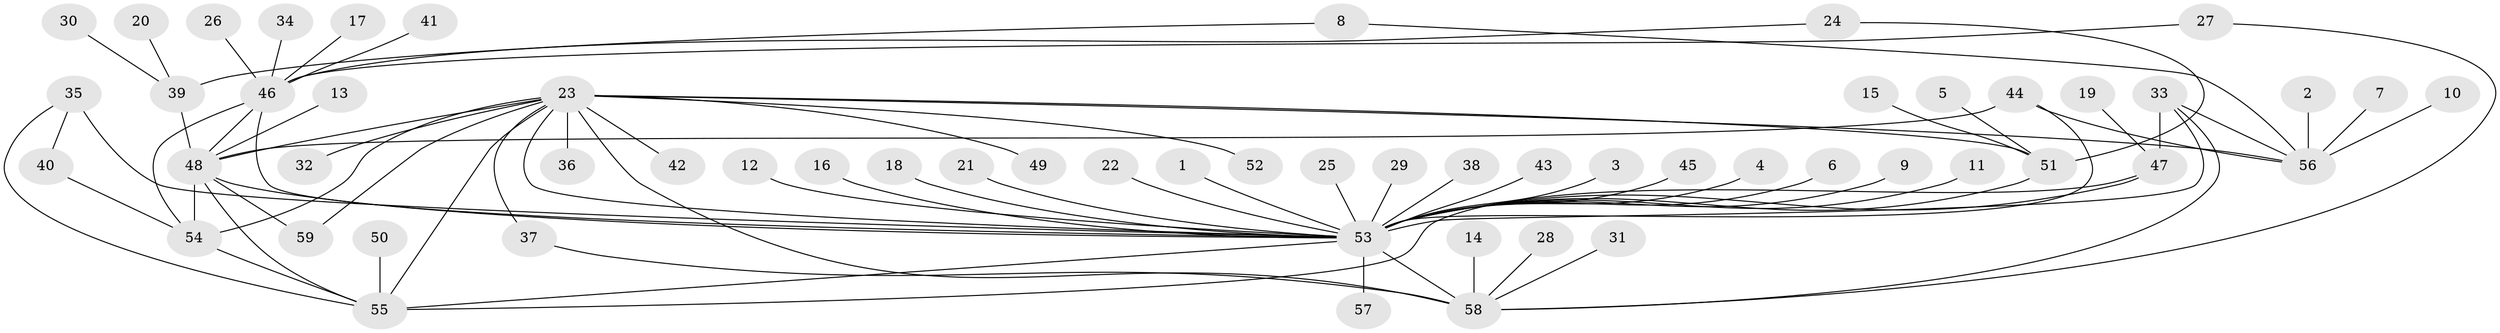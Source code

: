 // original degree distribution, {8: 0.01694915254237288, 10: 0.01694915254237288, 11: 0.025423728813559324, 22: 0.00847457627118644, 7: 0.00847457627118644, 6: 0.01694915254237288, 1: 0.5508474576271186, 5: 0.0423728813559322, 2: 0.2033898305084746, 4: 0.025423728813559324, 3: 0.07627118644067797, 9: 0.00847457627118644}
// Generated by graph-tools (version 1.1) at 2025/26/03/09/25 03:26:05]
// undirected, 59 vertices, 80 edges
graph export_dot {
graph [start="1"]
  node [color=gray90,style=filled];
  1;
  2;
  3;
  4;
  5;
  6;
  7;
  8;
  9;
  10;
  11;
  12;
  13;
  14;
  15;
  16;
  17;
  18;
  19;
  20;
  21;
  22;
  23;
  24;
  25;
  26;
  27;
  28;
  29;
  30;
  31;
  32;
  33;
  34;
  35;
  36;
  37;
  38;
  39;
  40;
  41;
  42;
  43;
  44;
  45;
  46;
  47;
  48;
  49;
  50;
  51;
  52;
  53;
  54;
  55;
  56;
  57;
  58;
  59;
  1 -- 53 [weight=1.0];
  2 -- 56 [weight=1.0];
  3 -- 53 [weight=1.0];
  4 -- 53 [weight=1.0];
  5 -- 51 [weight=1.0];
  6 -- 53 [weight=1.0];
  7 -- 56 [weight=1.0];
  8 -- 39 [weight=1.0];
  8 -- 56 [weight=1.0];
  9 -- 53 [weight=1.0];
  10 -- 56 [weight=1.0];
  11 -- 53 [weight=1.0];
  12 -- 53 [weight=1.0];
  13 -- 48 [weight=1.0];
  14 -- 58 [weight=1.0];
  15 -- 51 [weight=1.0];
  16 -- 53 [weight=1.0];
  17 -- 46 [weight=1.0];
  18 -- 53 [weight=1.0];
  19 -- 47 [weight=1.0];
  20 -- 39 [weight=1.0];
  21 -- 53 [weight=1.0];
  22 -- 53 [weight=1.0];
  23 -- 32 [weight=1.0];
  23 -- 36 [weight=1.0];
  23 -- 37 [weight=1.0];
  23 -- 42 [weight=1.0];
  23 -- 48 [weight=2.0];
  23 -- 49 [weight=1.0];
  23 -- 51 [weight=2.0];
  23 -- 52 [weight=1.0];
  23 -- 53 [weight=1.0];
  23 -- 54 [weight=1.0];
  23 -- 55 [weight=1.0];
  23 -- 56 [weight=2.0];
  23 -- 58 [weight=1.0];
  23 -- 59 [weight=1.0];
  24 -- 46 [weight=1.0];
  24 -- 51 [weight=1.0];
  25 -- 53 [weight=1.0];
  26 -- 46 [weight=1.0];
  27 -- 46 [weight=1.0];
  27 -- 58 [weight=1.0];
  28 -- 58 [weight=1.0];
  29 -- 53 [weight=1.0];
  30 -- 39 [weight=1.0];
  31 -- 58 [weight=1.0];
  33 -- 47 [weight=1.0];
  33 -- 53 [weight=1.0];
  33 -- 56 [weight=1.0];
  33 -- 58 [weight=1.0];
  34 -- 46 [weight=1.0];
  35 -- 40 [weight=1.0];
  35 -- 53 [weight=2.0];
  35 -- 55 [weight=1.0];
  37 -- 58 [weight=1.0];
  38 -- 53 [weight=1.0];
  39 -- 48 [weight=1.0];
  40 -- 54 [weight=1.0];
  41 -- 46 [weight=1.0];
  43 -- 53 [weight=1.0];
  44 -- 48 [weight=1.0];
  44 -- 53 [weight=1.0];
  44 -- 56 [weight=1.0];
  45 -- 53 [weight=1.0];
  46 -- 48 [weight=1.0];
  46 -- 53 [weight=1.0];
  46 -- 54 [weight=1.0];
  47 -- 53 [weight=2.0];
  47 -- 55 [weight=1.0];
  48 -- 53 [weight=2.0];
  48 -- 54 [weight=1.0];
  48 -- 55 [weight=1.0];
  48 -- 59 [weight=1.0];
  50 -- 55 [weight=1.0];
  51 -- 53 [weight=1.0];
  53 -- 55 [weight=1.0];
  53 -- 57 [weight=1.0];
  53 -- 58 [weight=2.0];
  54 -- 55 [weight=1.0];
}
